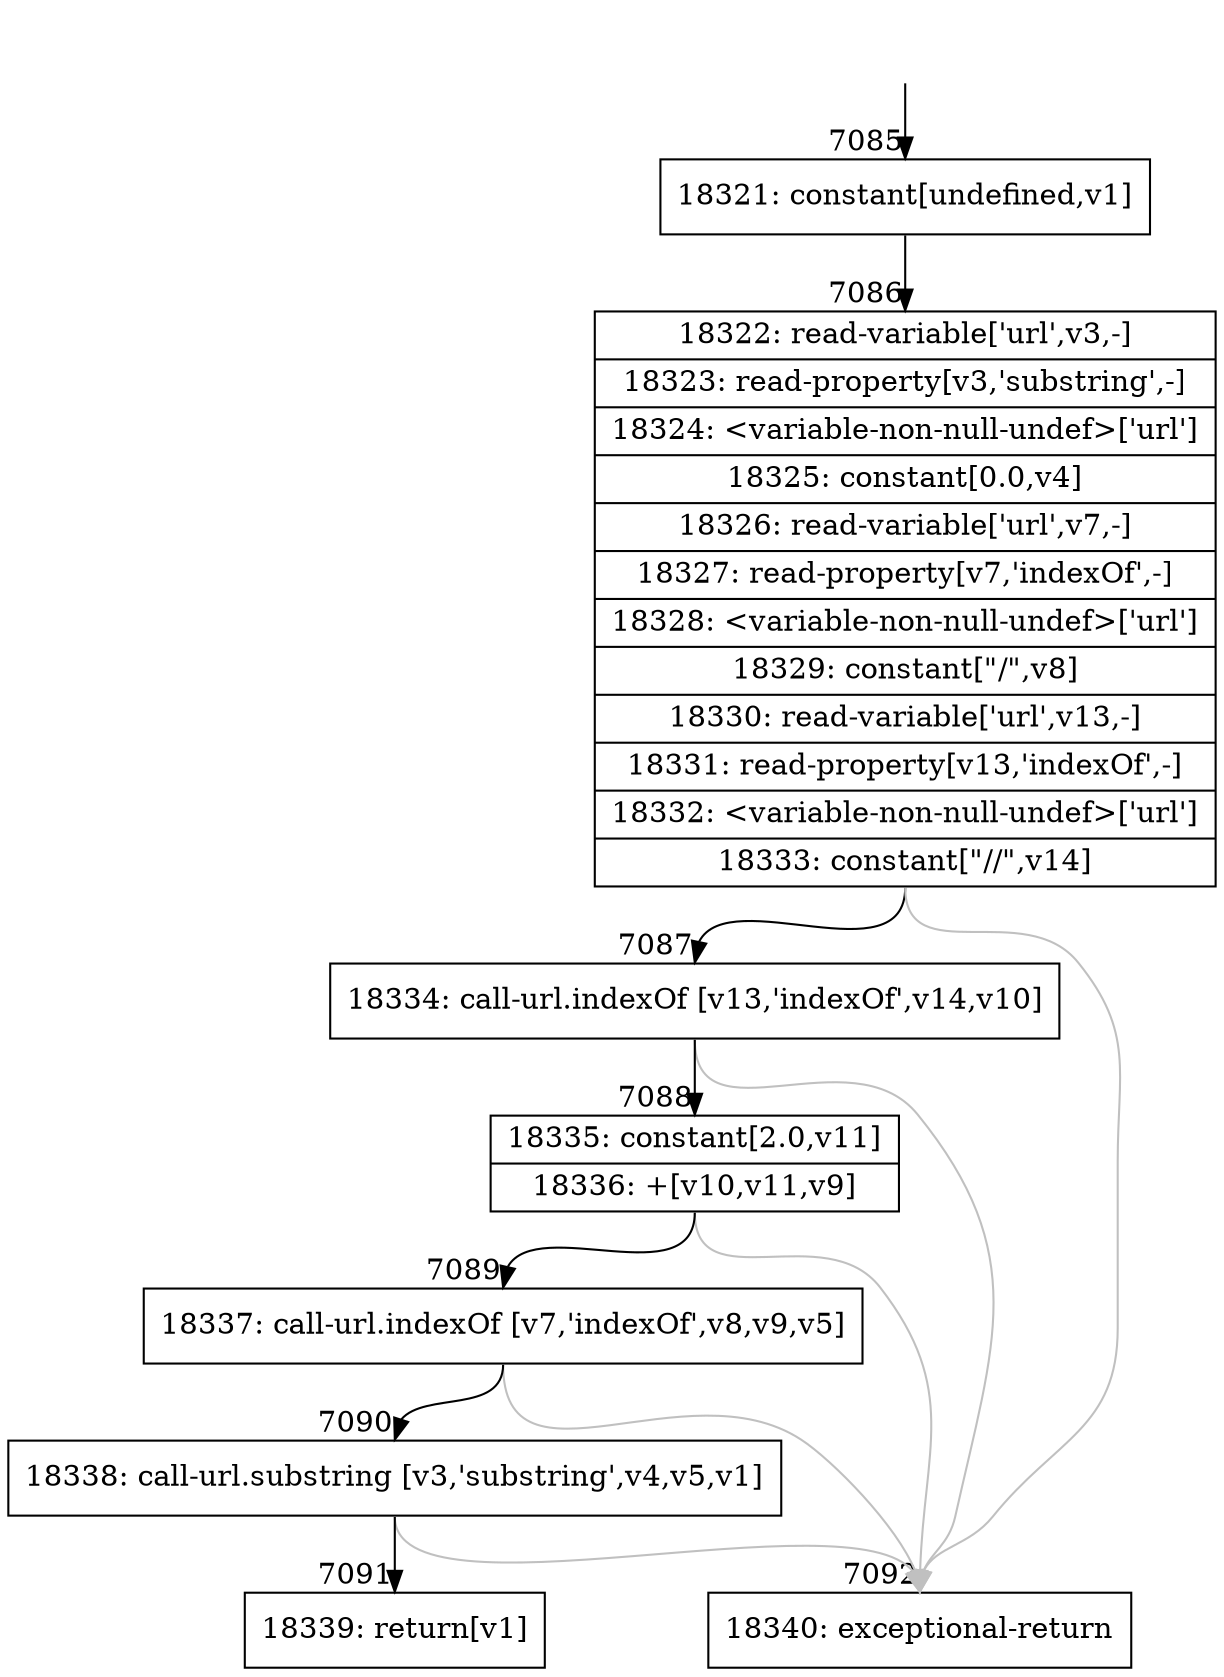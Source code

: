 digraph {
rankdir="TD"
BB_entry534[shape=none,label=""];
BB_entry534 -> BB7085 [tailport=s, headport=n, headlabel="    7085"]
BB7085 [shape=record label="{18321: constant[undefined,v1]}" ] 
BB7085 -> BB7086 [tailport=s, headport=n, headlabel="      7086"]
BB7086 [shape=record label="{18322: read-variable['url',v3,-]|18323: read-property[v3,'substring',-]|18324: \<variable-non-null-undef\>['url']|18325: constant[0.0,v4]|18326: read-variable['url',v7,-]|18327: read-property[v7,'indexOf',-]|18328: \<variable-non-null-undef\>['url']|18329: constant[\"/\",v8]|18330: read-variable['url',v13,-]|18331: read-property[v13,'indexOf',-]|18332: \<variable-non-null-undef\>['url']|18333: constant[\"//\",v14]}" ] 
BB7086 -> BB7087 [tailport=s, headport=n, headlabel="      7087"]
BB7086 -> BB7092 [tailport=s, headport=n, color=gray, headlabel="      7092"]
BB7087 [shape=record label="{18334: call-url.indexOf [v13,'indexOf',v14,v10]}" ] 
BB7087 -> BB7088 [tailport=s, headport=n, headlabel="      7088"]
BB7087 -> BB7092 [tailport=s, headport=n, color=gray]
BB7088 [shape=record label="{18335: constant[2.0,v11]|18336: +[v10,v11,v9]}" ] 
BB7088 -> BB7089 [tailport=s, headport=n, headlabel="      7089"]
BB7088 -> BB7092 [tailport=s, headport=n, color=gray]
BB7089 [shape=record label="{18337: call-url.indexOf [v7,'indexOf',v8,v9,v5]}" ] 
BB7089 -> BB7090 [tailport=s, headport=n, headlabel="      7090"]
BB7089 -> BB7092 [tailport=s, headport=n, color=gray]
BB7090 [shape=record label="{18338: call-url.substring [v3,'substring',v4,v5,v1]}" ] 
BB7090 -> BB7091 [tailport=s, headport=n, headlabel="      7091"]
BB7090 -> BB7092 [tailport=s, headport=n, color=gray]
BB7091 [shape=record label="{18339: return[v1]}" ] 
BB7092 [shape=record label="{18340: exceptional-return}" ] 
//#$~ 11279
}
